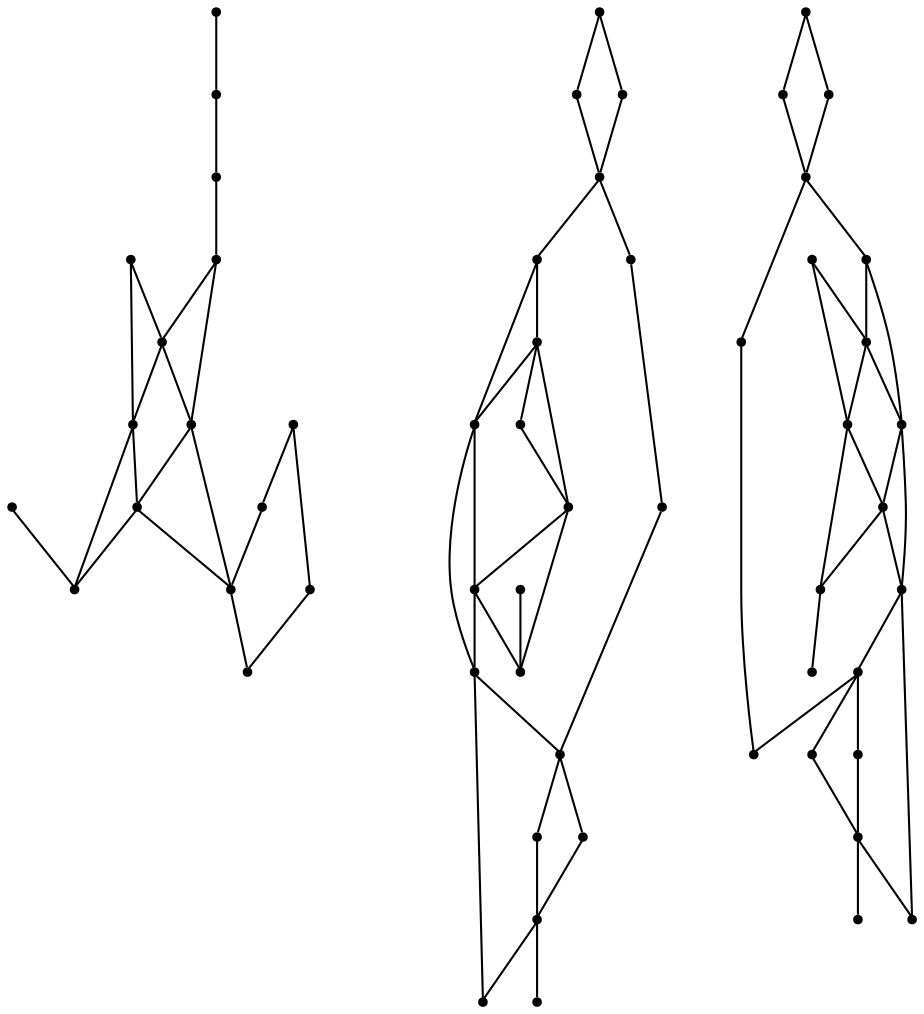 graph {
  node [shape=point,comment="{\"directed\":false,\"doi\":\"10.1007/978-3-319-73915-1_12\",\"figure\":\"4\"}"]

  v0 [pos="1527.5235452699524,1358.2137478022323"]
  v1 [pos="1527.5235452699524,1058.6510480543566"]
  v2 [pos="1527.5235452699524,1258.3584229651483"]
  v3 [pos="1427.6669966249171,1058.6510480543566"]
  v4 [pos="1527.5235452699524,1158.5053236954075"]
  v5 [pos="1427.6669966249171,1258.3584229651483"]
  v6 [pos="1327.8073003532056,1158.5053236954075"]
  v7 [pos="1327.8073003532054,1258.3584229651483"]
  v8 [pos="1327.8073003532056,1058.6510480543566"]
  v9 [pos="1327.8073003532056,1358.2137478022323"]
  v10 [pos="1269.6501601761333,1017.7762146397672"]
  v11 [pos="1227.9528501259542,1058.6510480543566"]
  v12 [pos="1269.3271946026457,1298.4650223266513"]
  v13 [pos="1272.7090174210732,1058.5641873403297"]
  v14 [pos="1265.9308100365652,1258.7801679767026"]
  v15 [pos="1227.9528501259542,1258.3584229651483"]
  v16 [pos="1054.9982518133988,1358.2137478022323"]
  v17 [pos="1054.9982518133986,1058.6510480543566"]
  v18 [pos="1054.9982518133988,1258.3584229651483"]
  v19 [pos="1054.9982518133986,1158.5053236954075"]
  v20 [pos="955.1417349625721,1258.3584229651483"]
  v21 [pos="955.1417349625722,1058.6510480543566"]
  v22 [pos="855.2851704204323,1258.3584229651483"]
  v23 [pos="855.2851704204322,1158.5053236954075"]
  v24 [pos="855.2851704204322,1058.6510480543566"]
  v25 [pos="802.8112132809013,1258.3593449859047"]
  v26 [pos="755.4286376725014,1258.3584229651483"]
  v27 [pos="855.2851704204322,1358.2137478022323"]
  v28 [pos="827.2879849632666,1158.5079943762194"]
  v29 [pos="826.4858488682164,1358.2146380291697"]
  v30 [pos="826.287866329714,1083.095026474508"]
  v31 [pos="783.9811566785272,1275.7737735708024"]
  v32 [pos="797.1228477873176,1017.7762146397672"]
  v33 [pos="755.4286376725013,1058.6510480543566"]
  v34 [pos="796.8040472551891,1298.4650223266513"]
  v35 [pos="784.3770581671145,1044.6398298755485"]
  v36 [pos="800.183708067415,1058.5641873403297"]
  v37 [pos="582.4719568392659,1358.2137478022325"]
  v38 [pos="582.4719568392659,1058.6510480543566"]
  v39 [pos="582.471956839266,1158.5053236954075"]
  v40 [pos="482.6174986634624,1058.6510480543566"]
  v41 [pos="482.6174986634624,1258.3584229651483"]
  v42 [pos="582.4719568392659,1258.3584229651483"]
  v43 [pos="382.7620151244235,1158.5053236954075"]
  v44 [pos="382.7620151244235,1258.3584229651483"]
  v45 [pos="382.76201512442356,1058.6510480543566"]
  v46 [pos="329.1090889780122,1258.3593449859047"]
  v47 [pos="282.9034078043652,1258.3584229651483"]
  v48 [pos="382.7620151244235,1358.2137478022323"]
  v49 [pos="353.5923625760873,1158.5067226234519"]
  v50 [pos="352.78453531765314,1358.2146380291697"]
  v51 [pos="352.5845179497844,1083.0933731959099"]
  v52 [pos="310.2798113337551,1275.7754268494"]
  v53 [pos="323.42382341979135,1017.7762146397672"]
  v54 [pos="282.9034078043652,1058.6510480543566"]
  v55 [pos="310.67367799297585,1044.6414831541465"]
  v56 [pos="326.47931047859333,1058.5641873403297"]
  v57 [pos="323.1039577816665,1298.4650223266513"]

  v0 -- v2 [id="-3",pos="1527.5235452699524,1358.2137478022323 1527.5235452699524,1258.3584229651483 1527.5235452699524,1258.3584229651483 1527.5235452699524,1258.3584229651483"]
  v1 -- v3 [id="-5",pos="1527.5235452699524,1058.6510480543566 1427.6669966249171,1058.6510480543566 1427.6669966249171,1058.6510480543566 1427.6669966249171,1058.6510480543566"]
  v1 -- v4 [id="-6",pos="1527.5235452699524,1058.6510480543566 1527.5235452699524,1158.5053236954075 1527.5235452699524,1158.5053236954075 1527.5235452699524,1158.5053236954075"]
  v4 -- v5 [id="-7",pos="1527.5235452699524,1158.5053236954075 1427.6669966249171,1258.3584229651483 1427.6669966249171,1258.3584229651483 1427.6669966249171,1258.3584229651483"]
  v4 -- v2 [id="-8",pos="1527.5235452699524,1158.5053236954075 1527.5235452699524,1258.3584229651483 1527.5235452699524,1258.3584229651483 1527.5235452699524,1258.3584229651483"]
  v3 -- v6 [id="-16",pos="1427.6669966249171,1058.6510480543566 1327.8073003532056,1158.5053236954075 1327.8073003532056,1158.5053236954075 1327.8073003532056,1158.5053236954075"]
  v3 -- v4 [id="-18",pos="1427.6669966249171,1058.6510480543566 1527.5235452699524,1158.5053236954075 1527.5235452699524,1158.5053236954075 1527.5235452699524,1158.5053236954075"]
  v5 -- v7 [id="-19",pos="1427.6669966249171,1258.3584229651483 1327.8073003532054,1258.3584229651483 1327.8073003532054,1258.3584229651483 1327.8073003532054,1258.3584229651483"]
  v5 -- v2 [id="-20",pos="1427.6669966249171,1258.3584229651483 1527.5235452699524,1258.3584229651483 1527.5235452699524,1258.3584229651483 1527.5235452699524,1258.3584229651483"]
  v8 -- v6 [id="-22",pos="1327.8073003532056,1058.6510480543566 1327.8073003532056,1158.5053236954075 1327.8073003532056,1158.5053236954075 1327.8073003532056,1158.5053236954075"]
  v8 -- v3 [id="-23",pos="1327.8073003532056,1058.6510480543566 1427.6669966249171,1058.6510480543566 1427.6669966249171,1058.6510480543566 1427.6669966249171,1058.6510480543566"]
  v6 -- v7 [id="-24",pos="1327.8073003532056,1158.5053236954075 1327.8073003532054,1258.3584229651483 1327.8073003532054,1258.3584229651483 1327.8073003532054,1258.3584229651483"]
  v6 -- v5 [id="-25",pos="1327.8073003532056,1158.5053236954075 1427.6669966249171,1258.3584229651483 1427.6669966249171,1258.3584229651483 1427.6669966249171,1258.3584229651483"]
  v7 -- v9 [id="-26",pos="1327.8073003532054,1258.3584229651483 1327.8073003532056,1358.2137478022323 1327.8073003532056,1358.2137478022323 1327.8073003532056,1358.2137478022323"]
  v10 -- v11 [id="-30",pos="1269.6501601761333,1017.7762146397672 1227.9528501259542,1058.6510480543566 1227.9528501259542,1058.6510480543566 1227.9528501259542,1058.6510480543566"]
  v47 -- v57 [id="-50",pos="282.9034078043652,1258.3584229651483 323.1039577816665,1298.4650223266513 323.1039577816665,1298.4650223266513 323.1039577816665,1298.4650223266513"]
  v57 -- v48 [id="-51",pos="323.1039577816665,1298.4650223266513 382.7620151244235,1358.2137478022323 382.7620151244235,1358.2137478022323 382.7620151244235,1358.2137478022323"]
  v54 -- v56 [id="-53",pos="282.9034078043652,1058.6510480543566 326.47931047859333,1058.5641873403297 326.47931047859333,1058.5641873403297 326.47931047859333,1058.5641873403297"]
  v56 -- v45 [id="-54",pos="326.47931047859333,1058.5641873403297 382.76201512442356,1058.6510480543566 382.76201512442356,1058.6510480543566 382.76201512442356,1058.6510480543566"]
  v13 -- v8 [id="-57",pos="1272.7090174210732,1058.5641873403297 1327.8073003532056,1058.6510480543566 1327.8073003532056,1058.6510480543566 1327.8073003532056,1058.6510480543566"]
  v11 -- v13 [id="-58",pos="1227.9528501259542,1058.6510480543566 1272.7090174210732,1058.5641873403297 1272.7090174210732,1058.5641873403297 1272.7090174210732,1058.5641873403297"]
  v14 -- v7 [id="-60",pos="1265.9308100365652,1258.7801679767026 1327.8073003532054,1258.3584229651483 1327.8073003532054,1258.3584229651483 1327.8073003532054,1258.3584229651483"]
  v15 -- v14 [id="-61",pos="1227.9528501259542,1258.3584229651483 1265.9308100365652,1258.7801679767026 1265.9308100365652,1258.7801679767026 1265.9308100365652,1258.7801679767026"]
  v12 -- v9 [id="-63",pos="1269.3271946026457,1298.4650223266513 1327.8073003532056,1358.2137478022323 1327.8073003532056,1358.2137478022323 1327.8073003532056,1358.2137478022323"]
  v15 -- v12 [id="-64",pos="1227.9528501259542,1258.3584229651483 1269.3271946026457,1298.4650223266513 1269.3271946026457,1298.4650223266513 1269.3271946026457,1298.4650223266513"]
  v52 -- v57 [id="-69",pos="310.2798113337551,1275.7754268494 323.1039577816665,1298.4650223266513 323.1039577816665,1298.4650223266513 323.1039577816665,1298.4650223266513"]
  v57 -- v50 [id="-70",pos="323.1039577816665,1298.4650223266513 352.78453531765314,1358.2146380291697 352.78453531765314,1358.2146380291697 352.78453531765314,1358.2146380291697"]
  v55 -- v56 [id="-71",pos="310.67367799297585,1044.6414831541465 326.47931047859333,1058.5641873403297 326.47931047859333,1058.5641873403297 326.47931047859333,1058.5641873403297"]
  v56 -- v51 [id="-72",pos="326.47931047859333,1058.5641873403297 352.5845179497844,1083.0933731959099 352.5845179497844,1083.0933731959099 352.5845179497844,1083.0933731959099"]
  v16 -- v18 [id="-77",pos="1054.9982518133988,1358.2137478022323 1054.9982518133988,1258.3584229651483 1054.9982518133988,1258.3584229651483 1054.9982518133988,1258.3584229651483"]
  v17 -- v19 [id="-79",pos="1054.9982518133986,1058.6510480543566 1054.9982518133986,1158.5053236954075 1054.9982518133986,1158.5053236954075 1054.9982518133986,1158.5053236954075"]
  v19 -- v20 [id="-81",pos="1054.9982518133986,1158.5053236954075 955.1417349625721,1258.3584229651483 955.1417349625721,1258.3584229651483 955.1417349625721,1258.3584229651483"]
  v19 -- v18 [id="-82",pos="1054.9982518133986,1158.5053236954075 1054.9982518133988,1258.3584229651483 1054.9982518133988,1258.3584229651483 1054.9982518133988,1258.3584229651483"]
  v53 -- v55 [id="-85",pos="323.42382341979135,1017.7762146397672 310.67367799297585,1044.6414831541465 310.67367799297585,1044.6414831541465 310.67367799297585,1044.6414831541465"]
  v53 -- v54 [id="-91",pos="323.42382341979135,1017.7762146397672 282.9034078043652,1058.6510480543566 282.9034078043652,1058.6510480543566 282.9034078043652,1058.6510480543566"]
  v21 -- v17 [id="-96",pos="955.1417349625722,1058.6510480543566 1054.9982518133986,1058.6510480543566 1054.9982518133986,1058.6510480543566 1054.9982518133986,1058.6510480543566"]
  v21 -- v19 [id="-97",pos="955.1417349625722,1058.6510480543566 1054.9982518133986,1158.5053236954075 1054.9982518133986,1158.5053236954075 1054.9982518133986,1158.5053236954075"]
  v20 -- v18 [id="-100",pos="955.1417349625721,1258.3584229651483 1054.9982518133988,1258.3584229651483 1054.9982518133988,1258.3584229651483 1054.9982518133988,1258.3584229651483"]
  v20 -- v22 [id="-101",pos="955.1417349625721,1258.3584229651483 855.2851704204323,1258.3584229651483 855.2851704204323,1258.3584229651483 855.2851704204323,1258.3584229651483"]
  v46 -- v49 [id="-102",pos="329.1090889780122,1258.3593449859047 352.5895096405737,1233.9163203803291 352.5895096405737,1233.9163203803291 352.5895096405737,1233.9163203803291 353.5923625760873,1158.5067226234519 353.5923625760873,1158.5067226234519 353.5923625760873,1158.5067226234519"]
  v46 -- v52 [id="-103",pos="329.1090889780122,1258.3593449859047 310.2798113337551,1275.7754268494 310.2798113337551,1275.7754268494 310.2798113337551,1275.7754268494"]
  v51 -- v49 [id="-105",pos="352.5845179497844,1083.0933731959099 353.5923625760873,1158.5067226234519 353.5923625760873,1158.5067226234519 353.5923625760873,1158.5067226234519"]
  v21 -- v23 [id="-106",pos="955.1417349625722,1058.6510480543566 855.2851704204322,1158.5053236954075 855.2851704204322,1158.5053236954075 855.2851704204322,1158.5053236954075"]
  v24 -- v21 [id="-109",pos="855.2851704204322,1058.6510480543566 955.1417349625722,1058.6510480543566 955.1417349625722,1058.6510480543566 955.1417349625722,1058.6510480543566"]
  v24 -- v23 [id="-110",pos="855.2851704204322,1058.6510480543566 855.2851704204322,1158.5053236954075 855.2851704204322,1158.5053236954075 855.2851704204322,1158.5053236954075"]
  v23 -- v22 [id="-111",pos="855.2851704204322,1158.5053236954075 855.2851704204323,1258.3584229651483 855.2851704204323,1258.3584229651483 855.2851704204323,1258.3584229651483"]
  v23 -- v20 [id="-112",pos="855.2851704204322,1158.5053236954075 955.1417349625721,1258.3584229651483 955.1417349625721,1258.3584229651483 955.1417349625721,1258.3584229651483"]
  v25 -- v26 [id="-113",pos="802.8112132809013,1258.3593449859047 755.4286376725014,1258.3584229651483 755.4286376725014,1258.3584229651483 755.4286376725014,1258.3584229651483"]
  v22 -- v25 [id="-114",pos="855.2851704204323,1258.3584229651483 802.8112132809013,1258.3593449859047 802.8112132809013,1258.3593449859047 802.8112132809013,1258.3593449859047"]
  v22 -- v27 [id="-115",pos="855.2851704204323,1258.3584229651483 855.2851704204322,1358.2137478022323 855.2851704204322,1358.2137478022323 855.2851704204322,1358.2137478022323"]
  v28 -- v25 [id="-119",pos="827.2879849632666,1158.5079943762194 826.28576791193,1233.9163203803291 826.28576791193,1233.9163203803291 826.28576791193,1233.9163203803291 802.8112132809013,1258.3593449859047 802.8112132809013,1258.3593449859047 802.8112132809013,1258.3593449859047"]
  v30 -- v28 [id="-121",pos="826.287866329714,1083.095026474508 827.2879849632666,1158.5079943762194 827.2879849632666,1158.5079943762194 827.2879849632666,1158.5079943762194"]
  v25 -- v31 [id="-122",pos="802.8112132809013,1258.3593449859047 783.9811566785272,1275.7737735708024 783.9811566785272,1275.7737735708024 783.9811566785272,1275.7737735708024"]
  v32 -- v33 [id="-123",pos="797.1228477873176,1017.7762146397672 755.4286376725013,1058.6510480543566 755.4286376725013,1058.6510480543566 755.4286376725013,1058.6510480543566"]
  v32 -- v35 [id="-127",pos="797.1228477873176,1017.7762146397672 784.3770581671145,1044.6398298755485 784.3770581671145,1044.6398298755485 784.3770581671145,1044.6398298755485"]
  v36 -- v30 [id="-135",pos="800.183708067415,1058.5641873403297 826.287866329714,1083.095026474508 826.287866329714,1083.095026474508 826.287866329714,1083.095026474508"]
  v35 -- v36 [id="-136",pos="784.3770581671145,1044.6398298755485 800.183708067415,1058.5641873403297 800.183708067415,1058.5641873403297 800.183708067415,1058.5641873403297"]
  v34 -- v29 [id="-137",pos="796.8040472551891,1298.4650223266513 826.4858488682164,1358.2146380291697 826.4858488682164,1358.2146380291697 826.4858488682164,1358.2146380291697"]
  v31 -- v34 [id="-138",pos="783.9811566785272,1275.7737735708024 796.8040472551891,1298.4650223266513 796.8040472551891,1298.4650223266513 796.8040472551891,1298.4650223266513"]
  v36 -- v24 [id="-139",pos="800.183708067415,1058.5641873403297 855.2851704204322,1058.6510480543566 855.2851704204322,1058.6510480543566 855.2851704204322,1058.6510480543566"]
  v33 -- v36 [id="-140",pos="755.4286376725013,1058.6510480543566 800.183708067415,1058.5641873403297 800.183708067415,1058.5641873403297 800.183708067415,1058.5641873403297"]
  v34 -- v27 [id="-143",pos="796.8040472551891,1298.4650223266513 855.2851704204322,1358.2137478022323 855.2851704204322,1358.2137478022323 855.2851704204322,1358.2137478022323"]
  v26 -- v34 [id="-144",pos="755.4286376725014,1258.3584229651483 796.8040472551891,1298.4650223266513 796.8040472551891,1298.4650223266513 796.8040472551891,1298.4650223266513"]
  v38 -- v39 [id="-152",pos="582.4719568392659,1058.6510480543566 582.471956839266,1158.5053236954075 582.471956839266,1158.5053236954075 582.471956839266,1158.5053236954075"]
  v44 -- v48 [id="-153",pos="382.7620151244235,1258.3584229651483 382.7620151244235,1358.2137478022323 382.7620151244235,1358.2137478022323 382.7620151244235,1358.2137478022323"]
  v44 -- v46 [id="-154",pos="382.7620151244235,1258.3584229651483 329.1090889780122,1258.3593449859047 329.1090889780122,1258.3593449859047 329.1090889780122,1258.3593449859047"]
  v46 -- v47 [id="-155",pos="329.1090889780122,1258.3593449859047 282.9034078043652,1258.3584229651483 282.9034078043652,1258.3584229651483 282.9034078043652,1258.3584229651483"]
  v38 -- v40 [id="-156",pos="582.4719568392659,1058.6510480543566 482.6174986634624,1058.6510480543566 482.6174986634624,1058.6510480543566 482.6174986634624,1058.6510480543566"]
  v39 -- v41 [id="-157",pos="582.471956839266,1158.5053236954075 482.6174986634624,1258.3584229651483 482.6174986634624,1258.3584229651483 482.6174986634624,1258.3584229651483"]
  v39 -- v42 [id="-158",pos="582.471956839266,1158.5053236954075 582.4719568392659,1258.3584229651483 582.4719568392659,1258.3584229651483 582.4719568392659,1258.3584229651483"]
  v43 -- v41 [id="-160",pos="382.7620151244235,1158.5053236954075 482.6174986634624,1258.3584229651483 482.6174986634624,1258.3584229651483 482.6174986634624,1258.3584229651483"]
  v43 -- v44 [id="-161",pos="382.7620151244235,1158.5053236954075 382.7620151244235,1258.3584229651483 382.7620151244235,1258.3584229651483 382.7620151244235,1258.3584229651483"]
  v42 -- v37 [id="-162",pos="582.4719568392659,1258.3584229651483 582.4719568392659,1358.2137478022325 582.4719568392659,1358.2137478022325 582.4719568392659,1358.2137478022325"]
  v40 -- v39 [id="-165",pos="482.6174986634624,1058.6510480543566 582.471956839266,1158.5053236954075 582.471956839266,1158.5053236954075 582.471956839266,1158.5053236954075"]
  v45 -- v43 [id="-166",pos="382.76201512442356,1058.6510480543566 382.7620151244235,1158.5053236954075 382.7620151244235,1158.5053236954075 382.7620151244235,1158.5053236954075"]
  v45 -- v40 [id="-167",pos="382.76201512442356,1058.6510480543566 482.6174986634624,1058.6510480543566 482.6174986634624,1058.6510480543566 482.6174986634624,1058.6510480543566"]
  v40 -- v43 [id="-168",pos="482.6174986634624,1058.6510480543566 382.7620151244235,1158.5053236954075 382.7620151244235,1158.5053236954075 382.7620151244235,1158.5053236954075"]
  v41 -- v42 [id="-169",pos="482.6174986634624,1258.3584229651483 582.4719568392659,1258.3584229651483 582.4719568392659,1258.3584229651483 582.4719568392659,1258.3584229651483"]
  v41 -- v44 [id="-170",pos="482.6174986634624,1258.3584229651483 382.7620151244235,1258.3584229651483 382.7620151244235,1258.3584229651483 382.7620151244235,1258.3584229651483"]
}